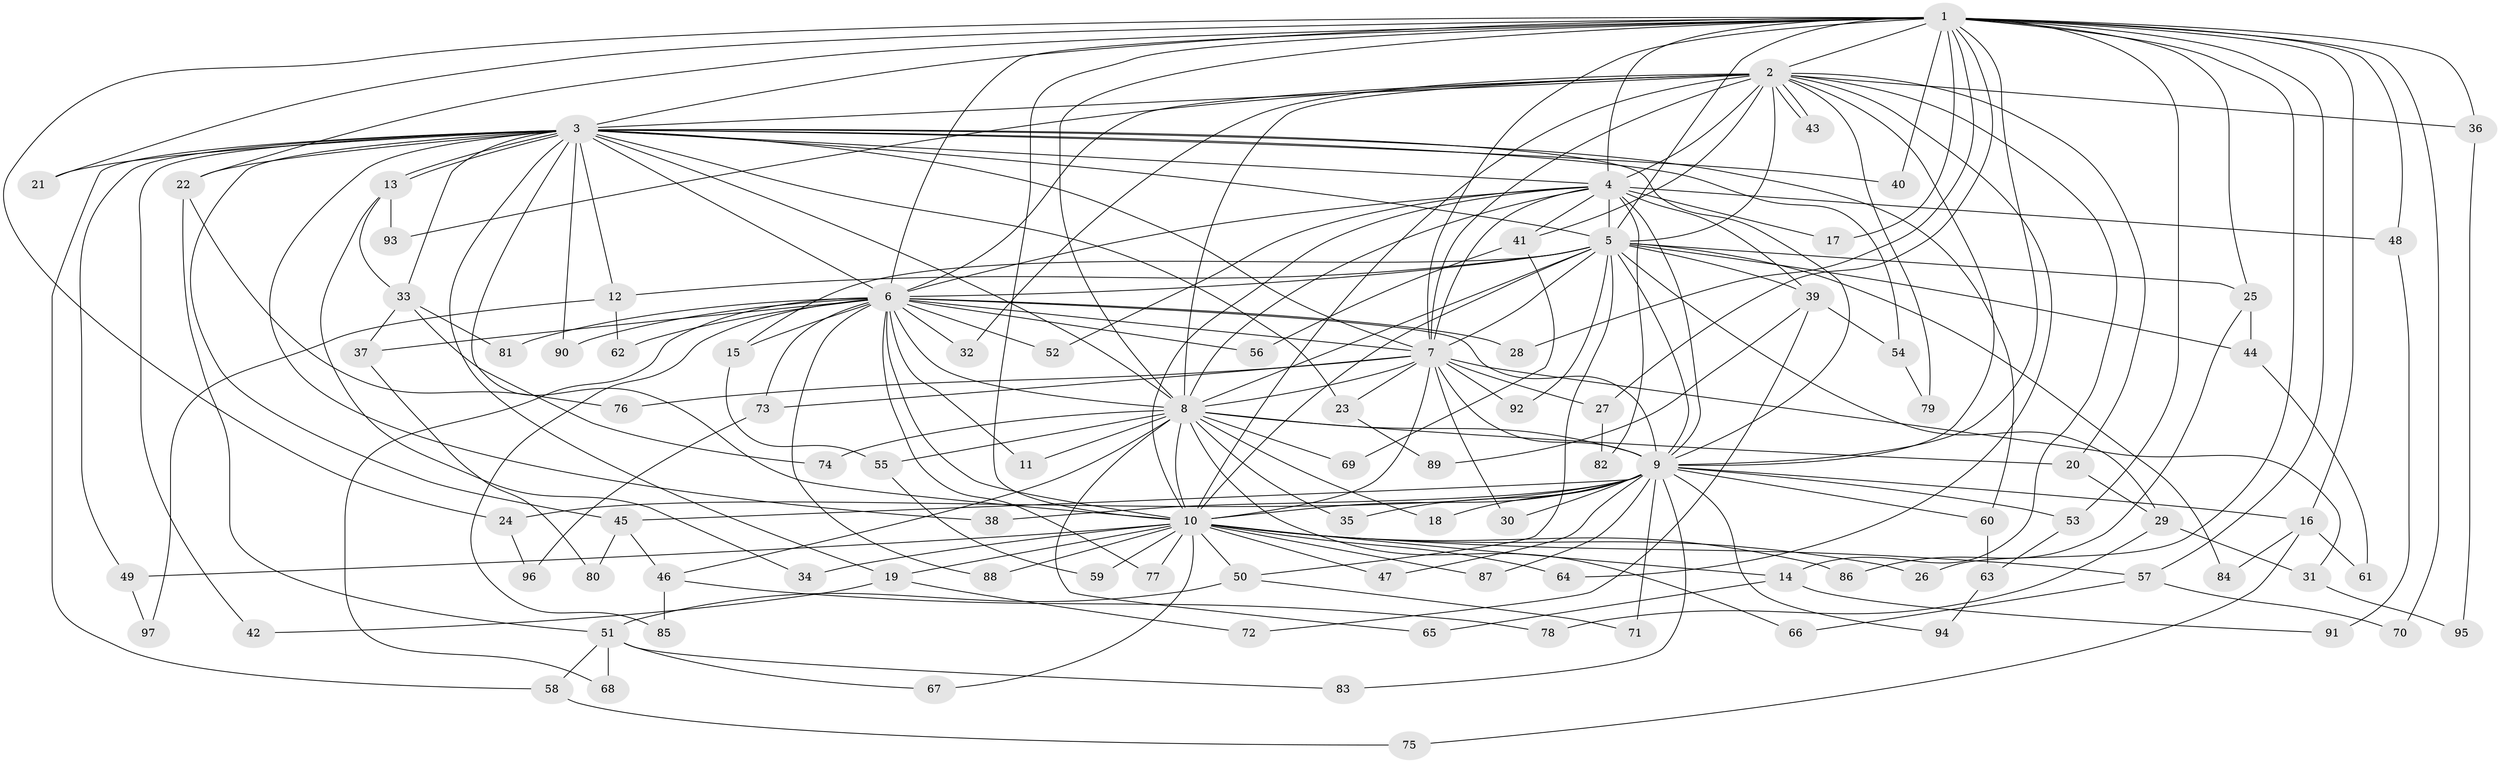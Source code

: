 // Generated by graph-tools (version 1.1) at 2025/25/03/09/25 03:25:39]
// undirected, 97 vertices, 219 edges
graph export_dot {
graph [start="1"]
  node [color=gray90,style=filled];
  1;
  2;
  3;
  4;
  5;
  6;
  7;
  8;
  9;
  10;
  11;
  12;
  13;
  14;
  15;
  16;
  17;
  18;
  19;
  20;
  21;
  22;
  23;
  24;
  25;
  26;
  27;
  28;
  29;
  30;
  31;
  32;
  33;
  34;
  35;
  36;
  37;
  38;
  39;
  40;
  41;
  42;
  43;
  44;
  45;
  46;
  47;
  48;
  49;
  50;
  51;
  52;
  53;
  54;
  55;
  56;
  57;
  58;
  59;
  60;
  61;
  62;
  63;
  64;
  65;
  66;
  67;
  68;
  69;
  70;
  71;
  72;
  73;
  74;
  75;
  76;
  77;
  78;
  79;
  80;
  81;
  82;
  83;
  84;
  85;
  86;
  87;
  88;
  89;
  90;
  91;
  92;
  93;
  94;
  95;
  96;
  97;
  1 -- 2;
  1 -- 3;
  1 -- 4;
  1 -- 5;
  1 -- 6;
  1 -- 7;
  1 -- 8;
  1 -- 9;
  1 -- 10;
  1 -- 16;
  1 -- 17;
  1 -- 21;
  1 -- 22;
  1 -- 24;
  1 -- 25;
  1 -- 26;
  1 -- 27;
  1 -- 28;
  1 -- 36;
  1 -- 40;
  1 -- 48;
  1 -- 53;
  1 -- 57;
  1 -- 70;
  2 -- 3;
  2 -- 4;
  2 -- 5;
  2 -- 6;
  2 -- 7;
  2 -- 8;
  2 -- 9;
  2 -- 10;
  2 -- 14;
  2 -- 20;
  2 -- 32;
  2 -- 36;
  2 -- 41;
  2 -- 43;
  2 -- 43;
  2 -- 64;
  2 -- 79;
  2 -- 93;
  3 -- 4;
  3 -- 5;
  3 -- 6;
  3 -- 7;
  3 -- 8;
  3 -- 9;
  3 -- 10;
  3 -- 12;
  3 -- 13;
  3 -- 13;
  3 -- 19;
  3 -- 21;
  3 -- 22;
  3 -- 23;
  3 -- 33;
  3 -- 38;
  3 -- 40;
  3 -- 42;
  3 -- 45;
  3 -- 49;
  3 -- 54;
  3 -- 58;
  3 -- 60;
  3 -- 90;
  4 -- 5;
  4 -- 6;
  4 -- 7;
  4 -- 8;
  4 -- 9;
  4 -- 10;
  4 -- 17;
  4 -- 39;
  4 -- 41;
  4 -- 48;
  4 -- 52;
  4 -- 82;
  5 -- 6;
  5 -- 7;
  5 -- 8;
  5 -- 9;
  5 -- 10;
  5 -- 12;
  5 -- 15;
  5 -- 25;
  5 -- 29;
  5 -- 39;
  5 -- 44;
  5 -- 50;
  5 -- 84;
  5 -- 92;
  6 -- 7;
  6 -- 8;
  6 -- 9;
  6 -- 10;
  6 -- 11;
  6 -- 15;
  6 -- 28;
  6 -- 32;
  6 -- 37;
  6 -- 52;
  6 -- 56;
  6 -- 62;
  6 -- 68;
  6 -- 73;
  6 -- 77;
  6 -- 81;
  6 -- 85;
  6 -- 88;
  6 -- 90;
  7 -- 8;
  7 -- 9;
  7 -- 10;
  7 -- 23;
  7 -- 27;
  7 -- 30;
  7 -- 31;
  7 -- 73;
  7 -- 76;
  7 -- 92;
  8 -- 9;
  8 -- 10;
  8 -- 11;
  8 -- 18;
  8 -- 20;
  8 -- 35;
  8 -- 46;
  8 -- 55;
  8 -- 65;
  8 -- 66;
  8 -- 69;
  8 -- 74;
  9 -- 10;
  9 -- 16;
  9 -- 18;
  9 -- 24;
  9 -- 30;
  9 -- 35;
  9 -- 38;
  9 -- 45;
  9 -- 47;
  9 -- 53;
  9 -- 60;
  9 -- 71;
  9 -- 83;
  9 -- 87;
  9 -- 94;
  10 -- 14;
  10 -- 19;
  10 -- 26;
  10 -- 34;
  10 -- 47;
  10 -- 49;
  10 -- 50;
  10 -- 57;
  10 -- 59;
  10 -- 64;
  10 -- 67;
  10 -- 77;
  10 -- 86;
  10 -- 87;
  10 -- 88;
  12 -- 62;
  12 -- 97;
  13 -- 33;
  13 -- 34;
  13 -- 93;
  14 -- 65;
  14 -- 91;
  15 -- 55;
  16 -- 61;
  16 -- 75;
  16 -- 84;
  19 -- 42;
  19 -- 72;
  20 -- 29;
  22 -- 51;
  22 -- 76;
  23 -- 89;
  24 -- 96;
  25 -- 44;
  25 -- 86;
  27 -- 82;
  29 -- 31;
  29 -- 78;
  31 -- 95;
  33 -- 37;
  33 -- 74;
  33 -- 81;
  36 -- 95;
  37 -- 80;
  39 -- 54;
  39 -- 72;
  39 -- 89;
  41 -- 56;
  41 -- 69;
  44 -- 61;
  45 -- 46;
  45 -- 80;
  46 -- 78;
  46 -- 85;
  48 -- 91;
  49 -- 97;
  50 -- 51;
  50 -- 71;
  51 -- 58;
  51 -- 67;
  51 -- 68;
  51 -- 83;
  53 -- 63;
  54 -- 79;
  55 -- 59;
  57 -- 66;
  57 -- 70;
  58 -- 75;
  60 -- 63;
  63 -- 94;
  73 -- 96;
}
